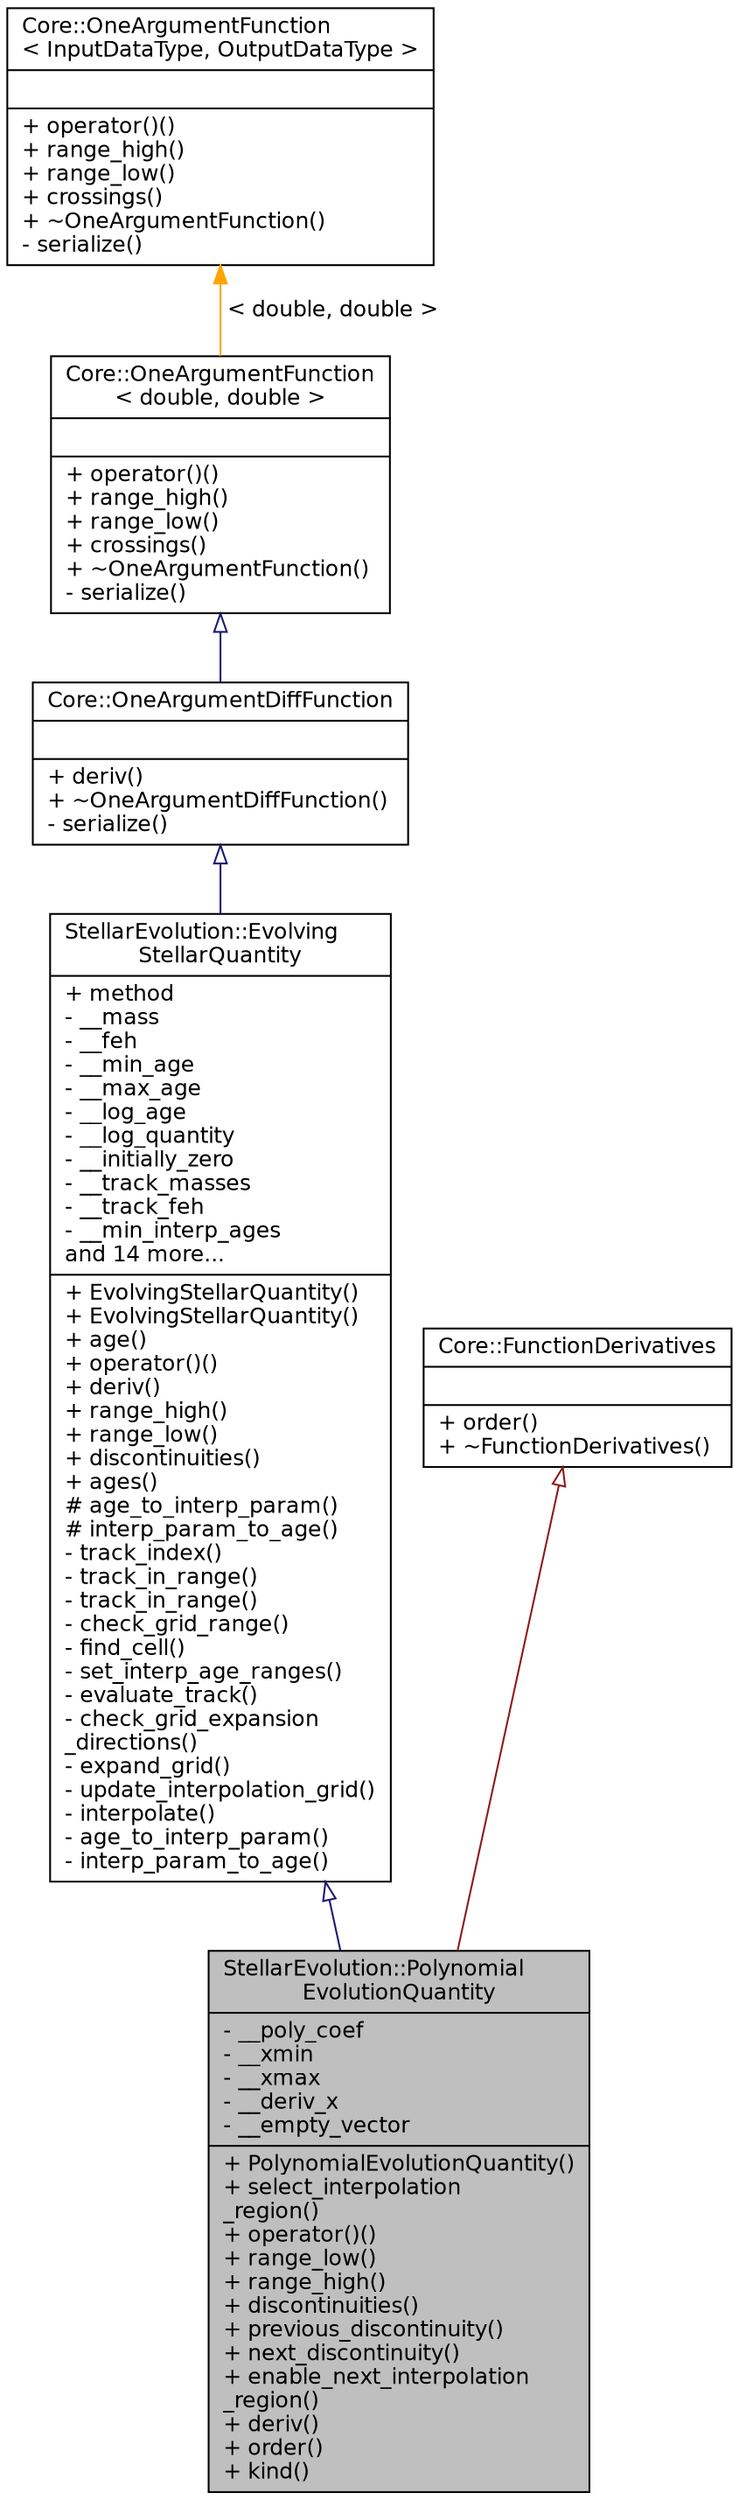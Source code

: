 digraph "StellarEvolution::PolynomialEvolutionQuantity"
{
 // INTERACTIVE_SVG=YES
  edge [fontname="Helvetica",fontsize="12",labelfontname="Helvetica",labelfontsize="12"];
  node [fontname="Helvetica",fontsize="12",shape=record];
  Node6 [label="{StellarEvolution::Polynomial\lEvolutionQuantity\n|- __poly_coef\l- __xmin\l- __xmax\l- __deriv_x\l- __empty_vector\l|+ PolynomialEvolutionQuantity()\l+ select_interpolation\l_region()\l+ operator()()\l+ range_low()\l+ range_high()\l+ discontinuities()\l+ previous_discontinuity()\l+ next_discontinuity()\l+ enable_next_interpolation\l_region()\l+ deriv()\l+ order()\l+ kind()\l}",height=0.2,width=0.4,color="black", fillcolor="grey75", style="filled", fontcolor="black"];
  Node7 -> Node6 [dir="back",color="midnightblue",fontsize="12",style="solid",arrowtail="onormal",fontname="Helvetica"];
  Node7 [label="{StellarEvolution::Evolving\lStellarQuantity\n|+ method\l- __mass\l- __feh\l- __min_age\l- __max_age\l- __log_age\l- __log_quantity\l- __initially_zero\l- __track_masses\l- __track_feh\l- __min_interp_ages\land 14 more...\l|+ EvolvingStellarQuantity()\l+ EvolvingStellarQuantity()\l+ age()\l+ operator()()\l+ deriv()\l+ range_high()\l+ range_low()\l+ discontinuities()\l+ ages()\l# age_to_interp_param()\l# interp_param_to_age()\l- track_index()\l- track_in_range()\l- track_in_range()\l- check_grid_range()\l- find_cell()\l- set_interp_age_ranges()\l- evaluate_track()\l- check_grid_expansion\l_directions()\l- expand_grid()\l- update_interpolation_grid()\l- interpolate()\l- age_to_interp_param()\l- interp_param_to_age()\l}",height=0.2,width=0.4,color="black", fillcolor="white", style="filled",URL="$classStellarEvolution_1_1EvolvingStellarQuantity.html",tooltip="A class for stellar properties that depend on age. "];
  Node8 -> Node7 [dir="back",color="midnightblue",fontsize="12",style="solid",arrowtail="onormal",fontname="Helvetica"];
  Node8 [label="{Core::OneArgumentDiffFunction\n||+ deriv()\l+ ~OneArgumentDiffFunction()\l- serialize()\l}",height=0.2,width=0.4,color="black", fillcolor="white", style="filled",URL="$classCore_1_1OneArgumentDiffFunction.html",tooltip="A class representing a once differentiable function of a single argument. "];
  Node9 -> Node8 [dir="back",color="midnightblue",fontsize="12",style="solid",arrowtail="onormal",fontname="Helvetica"];
  Node9 [label="{Core::OneArgumentFunction\l\< double, double \>\n||+ operator()()\l+ range_high()\l+ range_low()\l+ crossings()\l+ ~OneArgumentFunction()\l- serialize()\l}",height=0.2,width=0.4,color="black", fillcolor="white", style="filled",URL="$classCore_1_1OneArgumentFunction.html"];
  Node10 -> Node9 [dir="back",color="orange",fontsize="12",style="solid",label=" \< double, double \>" ,fontname="Helvetica"];
  Node10 [label="{Core::OneArgumentFunction\l\< InputDataType, OutputDataType \>\n||+ operator()()\l+ range_high()\l+ range_low()\l+ crossings()\l+ ~OneArgumentFunction()\l- serialize()\l}",height=0.2,width=0.4,color="black", fillcolor="white", style="filled",URL="$classCore_1_1OneArgumentFunction.html",tooltip="The base class for functions which take a single argument and return a single value. "];
  Node11 -> Node6 [dir="back",color="firebrick4",fontsize="12",style="solid",arrowtail="onormal",fontname="Helvetica"];
  Node11 [label="{Core::FunctionDerivatives\n||+ order()\l+ ~FunctionDerivatives()\l}",height=0.2,width=0.4,color="black", fillcolor="white", style="filled",URL="$classCore_1_1FunctionDerivatives.html",tooltip="A class representing arbitrary order derivatives of a function. "];
}
